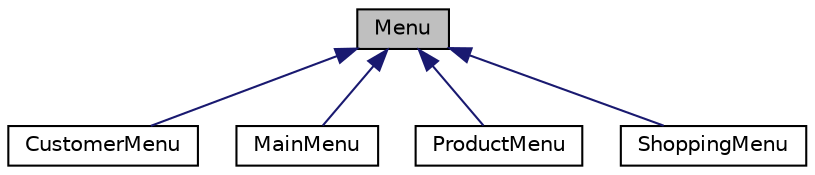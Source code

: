 digraph "Menu"
{
  edge [fontname="Helvetica",fontsize="10",labelfontname="Helvetica",labelfontsize="10"];
  node [fontname="Helvetica",fontsize="10",shape=record];
  Node1 [label="Menu",height=0.2,width=0.4,color="black", fillcolor="grey75", style="filled", fontcolor="black"];
  Node1 -> Node2 [dir="back",color="midnightblue",fontsize="10",style="solid",fontname="Helvetica"];
  Node2 [label="CustomerMenu",height=0.2,width=0.4,color="black", fillcolor="white", style="filled",URL="$classCustomerMenu.html"];
  Node1 -> Node3 [dir="back",color="midnightblue",fontsize="10",style="solid",fontname="Helvetica"];
  Node3 [label="MainMenu",height=0.2,width=0.4,color="black", fillcolor="white", style="filled",URL="$classMainMenu.html"];
  Node1 -> Node4 [dir="back",color="midnightblue",fontsize="10",style="solid",fontname="Helvetica"];
  Node4 [label="ProductMenu",height=0.2,width=0.4,color="black", fillcolor="white", style="filled",URL="$classProductMenu.html"];
  Node1 -> Node5 [dir="back",color="midnightblue",fontsize="10",style="solid",fontname="Helvetica"];
  Node5 [label="ShoppingMenu",height=0.2,width=0.4,color="black", fillcolor="white", style="filled",URL="$classShoppingMenu.html"];
}
